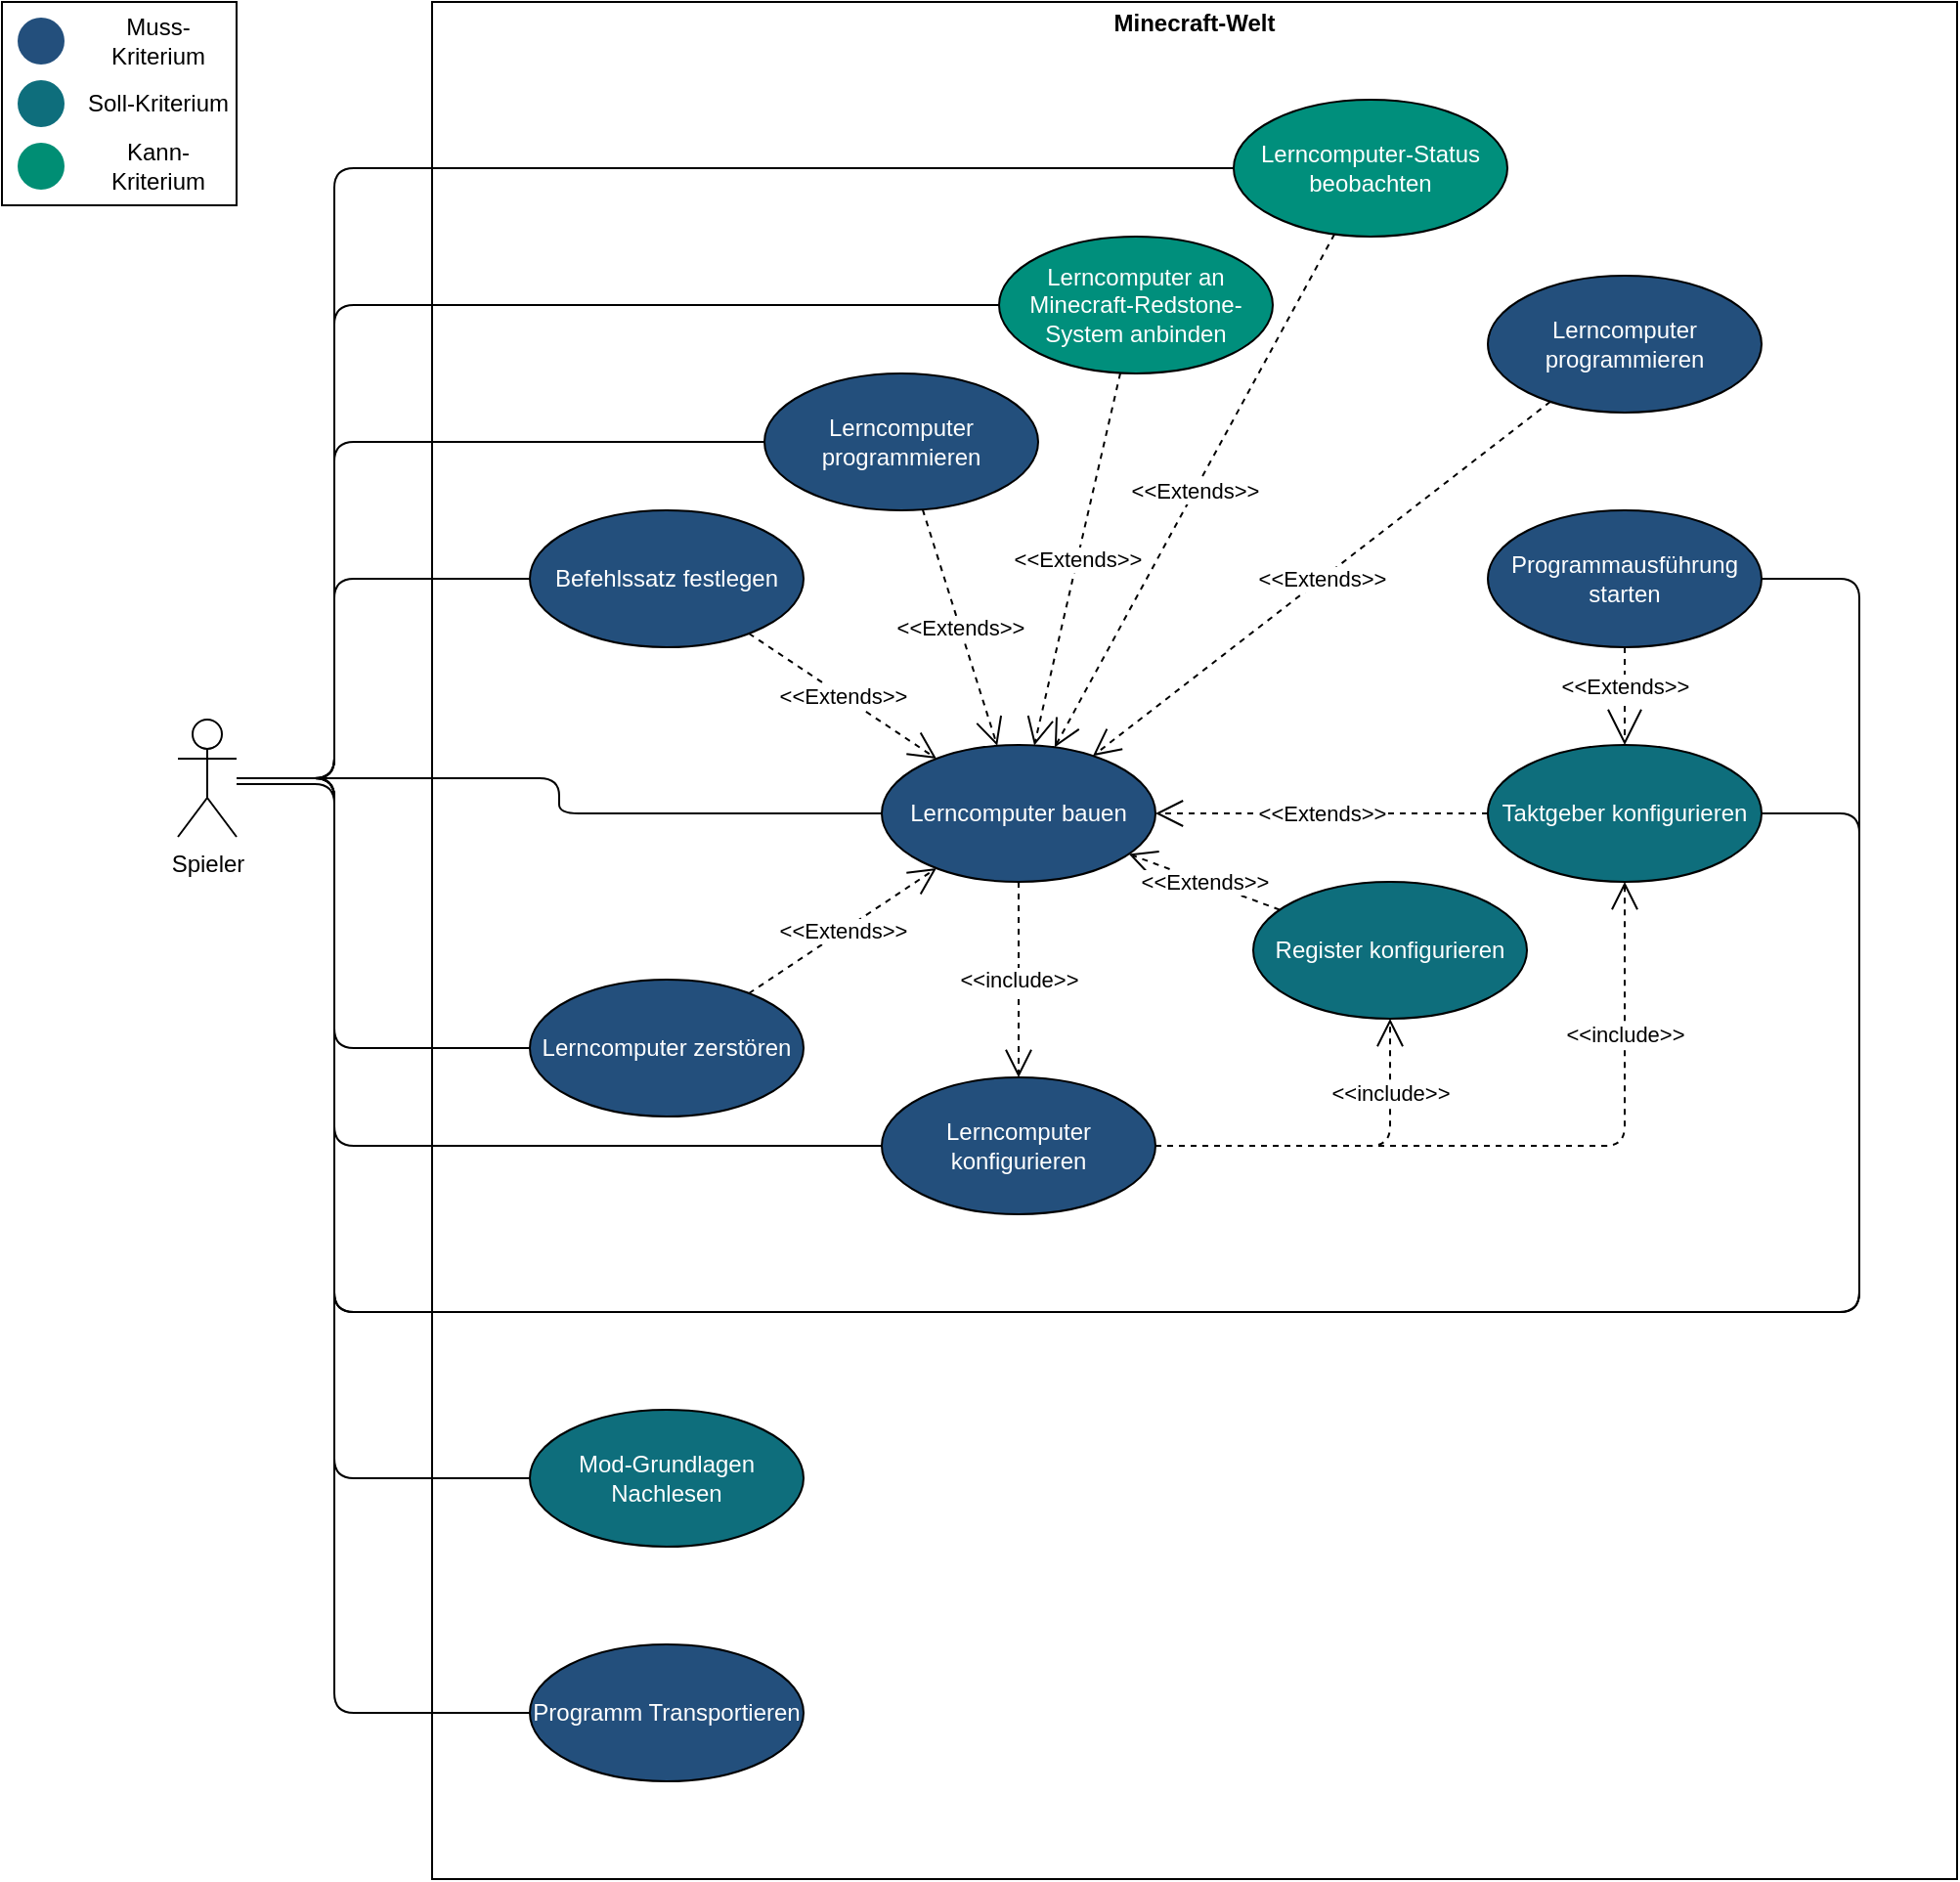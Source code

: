 <mxfile version="22.1.4" type="github">
  <diagram name="Seite-1" id="NroZgfhaD9NyDU4y-3oI">
    <mxGraphModel dx="2433" dy="1149" grid="1" gridSize="10" guides="1" tooltips="1" connect="1" arrows="1" fold="1" page="0" pageScale="1" pageWidth="827" pageHeight="1169" math="0" shadow="0">
      <root>
        <mxCell id="0" />
        <mxCell id="1" parent="0" />
        <mxCell id="UA9cXKo-qscjJ2peGtP--1" value="&lt;p style=&quot;margin:0px;margin-top:4px;text-align:center;&quot;&gt;&lt;b&gt;Minecraft-Welt&lt;/b&gt;&lt;/p&gt;&lt;p style=&quot;margin:0px;margin-top:4px;text-align:center;&quot;&gt;&lt;b&gt;&lt;br&gt;&lt;br&gt;&lt;br&gt;&lt;br&gt;&lt;br&gt;&lt;br&gt;&lt;br&gt;&lt;br&gt;&lt;/b&gt;&lt;/p&gt;" style="verticalAlign=top;align=left;overflow=fill;fontSize=12;fontFamily=Helvetica;html=1;whiteSpace=wrap;fontColor=default;" parent="1" vertex="1">
          <mxGeometry x="130" width="780" height="960" as="geometry" />
        </mxCell>
        <mxCell id="Xgd_PEKhiGCFAb-JLPNT-2" value="Lerncomputer bauen" style="ellipse;whiteSpace=wrap;html=1;fillColor=#234F7C;fontColor=#FFFFFF;" parent="1" vertex="1">
          <mxGeometry x="360" y="380" width="140" height="70" as="geometry" />
        </mxCell>
        <mxCell id="DDFm2RIryqONvmcoJMjr-19" style="edgeStyle=orthogonalEdgeStyle;shape=connector;rounded=1;orthogonalLoop=1;jettySize=auto;html=1;labelBackgroundColor=default;strokeColor=default;align=center;verticalAlign=middle;fontFamily=Helvetica;fontSize=11;fontColor=default;endArrow=none;endFill=0;" parent="1" source="Xgd_PEKhiGCFAb-JLPNT-14" target="Xgd_PEKhiGCFAb-JLPNT-27" edge="1">
          <mxGeometry relative="1" as="geometry">
            <Array as="points">
              <mxPoint x="80" y="397" />
              <mxPoint x="80" y="295" />
            </Array>
          </mxGeometry>
        </mxCell>
        <mxCell id="DDFm2RIryqONvmcoJMjr-20" style="edgeStyle=orthogonalEdgeStyle;shape=connector;rounded=1;orthogonalLoop=1;jettySize=auto;html=1;labelBackgroundColor=default;strokeColor=default;align=center;verticalAlign=middle;fontFamily=Helvetica;fontSize=11;fontColor=default;endArrow=none;endFill=0;" parent="1" source="Xgd_PEKhiGCFAb-JLPNT-14" target="Xgd_PEKhiGCFAb-JLPNT-59" edge="1">
          <mxGeometry relative="1" as="geometry">
            <Array as="points">
              <mxPoint x="80" y="397" />
              <mxPoint x="80" y="535" />
            </Array>
          </mxGeometry>
        </mxCell>
        <mxCell id="DDFm2RIryqONvmcoJMjr-21" style="edgeStyle=orthogonalEdgeStyle;shape=connector;rounded=1;orthogonalLoop=1;jettySize=auto;html=1;labelBackgroundColor=default;strokeColor=default;align=center;verticalAlign=middle;fontFamily=Helvetica;fontSize=11;fontColor=default;endArrow=none;endFill=0;" parent="1" source="Xgd_PEKhiGCFAb-JLPNT-14" target="Xgd_PEKhiGCFAb-JLPNT-24" edge="1">
          <mxGeometry relative="1" as="geometry">
            <Array as="points">
              <mxPoint x="80" y="397" />
              <mxPoint x="80" y="585" />
            </Array>
          </mxGeometry>
        </mxCell>
        <mxCell id="DDFm2RIryqONvmcoJMjr-22" style="edgeStyle=orthogonalEdgeStyle;shape=connector;rounded=1;orthogonalLoop=1;jettySize=auto;html=1;labelBackgroundColor=default;strokeColor=default;align=center;verticalAlign=middle;fontFamily=Helvetica;fontSize=11;fontColor=default;endArrow=none;endFill=0;" parent="1" source="Xgd_PEKhiGCFAb-JLPNT-14" target="M4p_utti9_zCMArgyo4x-2" edge="1">
          <mxGeometry relative="1" as="geometry">
            <Array as="points">
              <mxPoint x="80" y="397" />
              <mxPoint x="80" y="225" />
            </Array>
          </mxGeometry>
        </mxCell>
        <mxCell id="DDFm2RIryqONvmcoJMjr-23" style="edgeStyle=orthogonalEdgeStyle;shape=connector;rounded=1;orthogonalLoop=1;jettySize=auto;html=1;labelBackgroundColor=default;strokeColor=default;align=center;verticalAlign=middle;fontFamily=Helvetica;fontSize=11;fontColor=default;endArrow=none;endFill=0;" parent="1" source="Xgd_PEKhiGCFAb-JLPNT-14" target="xNfpc41BwBicnMWGWOc8-1" edge="1">
          <mxGeometry relative="1" as="geometry">
            <Array as="points">
              <mxPoint x="80" y="397" />
              <mxPoint x="80" y="155" />
            </Array>
          </mxGeometry>
        </mxCell>
        <mxCell id="DDFm2RIryqONvmcoJMjr-24" style="edgeStyle=orthogonalEdgeStyle;shape=connector;rounded=1;orthogonalLoop=1;jettySize=auto;html=1;labelBackgroundColor=default;strokeColor=default;align=center;verticalAlign=middle;fontFamily=Helvetica;fontSize=11;fontColor=default;endArrow=none;endFill=0;" parent="1" source="Xgd_PEKhiGCFAb-JLPNT-14" target="Xgd_PEKhiGCFAb-JLPNT-37" edge="1">
          <mxGeometry relative="1" as="geometry">
            <Array as="points">
              <mxPoint x="80" y="397" />
              <mxPoint x="80" y="85" />
            </Array>
          </mxGeometry>
        </mxCell>
        <mxCell id="DDFm2RIryqONvmcoJMjr-26" style="edgeStyle=orthogonalEdgeStyle;shape=connector;rounded=1;orthogonalLoop=1;jettySize=auto;html=1;labelBackgroundColor=default;strokeColor=default;align=center;verticalAlign=middle;fontFamily=Helvetica;fontSize=11;fontColor=default;endArrow=none;endFill=0;" parent="1" source="Xgd_PEKhiGCFAb-JLPNT-14" target="Xgd_PEKhiGCFAb-JLPNT-35" edge="1">
          <mxGeometry relative="1" as="geometry">
            <Array as="points">
              <mxPoint x="80" y="397" />
              <mxPoint x="80" y="875" />
            </Array>
          </mxGeometry>
        </mxCell>
        <mxCell id="DDFm2RIryqONvmcoJMjr-27" style="edgeStyle=orthogonalEdgeStyle;shape=connector;rounded=1;orthogonalLoop=1;jettySize=auto;html=1;labelBackgroundColor=default;strokeColor=default;align=center;verticalAlign=middle;fontFamily=Helvetica;fontSize=11;fontColor=default;endArrow=none;endFill=0;" parent="1" source="Xgd_PEKhiGCFAb-JLPNT-14" target="Xgd_PEKhiGCFAb-JLPNT-41" edge="1">
          <mxGeometry relative="1" as="geometry">
            <Array as="points">
              <mxPoint x="80" y="400" />
              <mxPoint x="80" y="755" />
            </Array>
          </mxGeometry>
        </mxCell>
        <mxCell id="DDFm2RIryqONvmcoJMjr-28" style="edgeStyle=orthogonalEdgeStyle;shape=connector;rounded=1;orthogonalLoop=1;jettySize=auto;html=1;labelBackgroundColor=default;strokeColor=default;align=center;verticalAlign=middle;fontFamily=Helvetica;fontSize=11;fontColor=default;endArrow=none;endFill=0;" parent="1" source="Xgd_PEKhiGCFAb-JLPNT-14" target="Xgd_PEKhiGCFAb-JLPNT-29" edge="1">
          <mxGeometry relative="1" as="geometry">
            <Array as="points">
              <mxPoint x="80" y="397" />
              <mxPoint x="80" y="670" />
              <mxPoint x="860" y="670" />
              <mxPoint x="860" y="415" />
            </Array>
          </mxGeometry>
        </mxCell>
        <mxCell id="DDFm2RIryqONvmcoJMjr-29" style="edgeStyle=orthogonalEdgeStyle;shape=connector;rounded=1;orthogonalLoop=1;jettySize=auto;html=1;labelBackgroundColor=default;strokeColor=default;align=center;verticalAlign=middle;fontFamily=Helvetica;fontSize=11;fontColor=default;endArrow=none;endFill=0;" parent="1" source="Xgd_PEKhiGCFAb-JLPNT-14" target="Xgd_PEKhiGCFAb-JLPNT-40" edge="1">
          <mxGeometry relative="1" as="geometry">
            <Array as="points">
              <mxPoint x="80" y="397" />
              <mxPoint x="80" y="670" />
              <mxPoint x="860" y="670" />
              <mxPoint x="860" y="295" />
            </Array>
          </mxGeometry>
        </mxCell>
        <mxCell id="DDFm2RIryqONvmcoJMjr-30" style="edgeStyle=orthogonalEdgeStyle;shape=connector;rounded=1;orthogonalLoop=1;jettySize=auto;html=1;labelBackgroundColor=default;strokeColor=default;align=center;verticalAlign=middle;fontFamily=Helvetica;fontSize=11;fontColor=default;endArrow=none;endFill=0;" parent="1" source="Xgd_PEKhiGCFAb-JLPNT-14" target="Xgd_PEKhiGCFAb-JLPNT-2" edge="1">
          <mxGeometry relative="1" as="geometry" />
        </mxCell>
        <mxCell id="Xgd_PEKhiGCFAb-JLPNT-14" value="Spieler" style="shape=umlActor;verticalLabelPosition=bottom;labelBackgroundColor=#ffffff;verticalAlign=top;html=1;fillColor=none;" parent="1" vertex="1">
          <mxGeometry y="367" width="30" height="60" as="geometry" />
        </mxCell>
        <mxCell id="Xgd_PEKhiGCFAb-JLPNT-24" value="Lerncomputer konfigurieren" style="ellipse;whiteSpace=wrap;html=1;fillColor=#234f7c;fontColor=#FFFFFF;" parent="1" vertex="1">
          <mxGeometry x="360" y="550" width="140" height="70" as="geometry" />
        </mxCell>
        <mxCell id="Xgd_PEKhiGCFAb-JLPNT-27" value="Befehlssatz festlegen" style="ellipse;whiteSpace=wrap;html=1;fillColor=#234f7c;fontColor=#FFFFFF;" parent="1" vertex="1">
          <mxGeometry x="180" y="260" width="140" height="70" as="geometry" />
        </mxCell>
        <mxCell id="Xgd_PEKhiGCFAb-JLPNT-29" value="Taktgeber konfigurieren" style="ellipse;whiteSpace=wrap;html=1;fillColor=#0e6e7c;fontColor=#FFFFFF;" parent="1" vertex="1">
          <mxGeometry x="670" y="380" width="140" height="70" as="geometry" />
        </mxCell>
        <mxCell id="Xgd_PEKhiGCFAb-JLPNT-31" value="Register konfigurieren" style="ellipse;whiteSpace=wrap;html=1;fillColor=#0e6e7c;fontColor=#FFFFFF;" parent="1" vertex="1">
          <mxGeometry x="550" y="450" width="140" height="70" as="geometry" />
        </mxCell>
        <mxCell id="Xgd_PEKhiGCFAb-JLPNT-35" value="Programm Transportieren" style="ellipse;whiteSpace=wrap;html=1;fillColor=#234f7c;fontColor=#FFFFFF;" parent="1" vertex="1">
          <mxGeometry x="180" y="840" width="140" height="70" as="geometry" />
        </mxCell>
        <mxCell id="Xgd_PEKhiGCFAb-JLPNT-37" value="Lerncomputer-Status beobachten" style="ellipse;whiteSpace=wrap;html=1;fillColor=#008f7c;fontColor=#FFFFFF;" parent="1" vertex="1">
          <mxGeometry x="540" y="50" width="140" height="70" as="geometry" />
        </mxCell>
        <mxCell id="Xgd_PEKhiGCFAb-JLPNT-40" value="Programmausführung starten" style="ellipse;whiteSpace=wrap;html=1;fillColor=#234f7c;fontColor=#FFFFFF;" parent="1" vertex="1">
          <mxGeometry x="670" y="260" width="140" height="70" as="geometry" />
        </mxCell>
        <mxCell id="Xgd_PEKhiGCFAb-JLPNT-41" value="Mod-Grundlagen Nachlesen" style="ellipse;whiteSpace=wrap;html=1;fillColor=#0e6e7c;fontColor=#FFFFFF;" parent="1" vertex="1">
          <mxGeometry x="180" y="720" width="140" height="70" as="geometry" />
        </mxCell>
        <mxCell id="Xgd_PEKhiGCFAb-JLPNT-54" value="&amp;lt;&amp;lt;Extends&lt;span style=&quot;color: rgb(0 , 0 , 0)&quot;&gt;&amp;gt;&amp;gt;&lt;/span&gt;" style="endArrow=open;endSize=16;endFill=0;html=1;dashed=1;" parent="1" source="Xgd_PEKhiGCFAb-JLPNT-40" target="Xgd_PEKhiGCFAb-JLPNT-29" edge="1">
          <mxGeometry x="-0.2" width="160" relative="1" as="geometry">
            <mxPoint x="743" y="1032.5" as="sourcePoint" />
            <mxPoint x="903" y="1032.5" as="targetPoint" />
            <mxPoint as="offset" />
          </mxGeometry>
        </mxCell>
        <mxCell id="Xgd_PEKhiGCFAb-JLPNT-59" value="Lerncomputer zerstören" style="ellipse;whiteSpace=wrap;html=1;fillColor=#234F7C;fontColor=#FFFFFF;" parent="1" vertex="1">
          <mxGeometry x="180" y="500" width="140" height="70" as="geometry" />
        </mxCell>
        <mxCell id="M4p_utti9_zCMArgyo4x-2" value="Lerncomputer programmieren" style="ellipse;whiteSpace=wrap;html=1;fillColor=#234F7C;fontColor=#ffffff;" parent="1" vertex="1">
          <mxGeometry x="300" y="190" width="140" height="70" as="geometry" />
        </mxCell>
        <mxCell id="xNfpc41BwBicnMWGWOc8-1" value="Lerncomputer an Minecraft-Redstone-System anbinden" style="ellipse;whiteSpace=wrap;html=1;fillColor=#008F7C;fontColor=#FFFFFF;" parent="1" vertex="1">
          <mxGeometry x="420" y="120" width="140" height="70" as="geometry" />
        </mxCell>
        <mxCell id="DDFm2RIryqONvmcoJMjr-6" value="&amp;lt;&amp;lt;Extends&amp;gt;&amp;gt;" style="endArrow=open;endSize=12;dashed=1;html=1;rounded=1;labelBackgroundColor=default;strokeColor=default;align=center;verticalAlign=middle;fontFamily=Helvetica;fontSize=11;fontColor=default;shape=connector;" parent="1" source="Xgd_PEKhiGCFAb-JLPNT-27" target="Xgd_PEKhiGCFAb-JLPNT-2" edge="1">
          <mxGeometry width="160" relative="1" as="geometry">
            <mxPoint x="60" y="680" as="sourcePoint" />
            <mxPoint x="220" y="680" as="targetPoint" />
          </mxGeometry>
        </mxCell>
        <mxCell id="DDFm2RIryqONvmcoJMjr-8" value="&amp;lt;&amp;lt;Extends&amp;gt;&amp;gt;" style="endArrow=open;endSize=12;dashed=1;html=1;rounded=1;labelBackgroundColor=default;strokeColor=default;align=center;verticalAlign=middle;fontFamily=Helvetica;fontSize=11;fontColor=default;shape=connector;" parent="1" source="M4p_utti9_zCMArgyo4x-2" target="Xgd_PEKhiGCFAb-JLPNT-2" edge="1">
          <mxGeometry width="160" relative="1" as="geometry">
            <mxPoint x="302" y="333" as="sourcePoint" />
            <mxPoint x="398" y="397" as="targetPoint" />
          </mxGeometry>
        </mxCell>
        <mxCell id="DDFm2RIryqONvmcoJMjr-9" value="&amp;lt;&amp;lt;Extends&amp;gt;&amp;gt;" style="endArrow=open;endSize=12;dashed=1;html=1;rounded=1;labelBackgroundColor=default;strokeColor=default;align=center;verticalAlign=middle;fontFamily=Helvetica;fontSize=11;fontColor=default;shape=connector;" parent="1" source="xNfpc41BwBicnMWGWOc8-1" target="Xgd_PEKhiGCFAb-JLPNT-2" edge="1">
          <mxGeometry width="160" relative="1" as="geometry">
            <mxPoint x="391" y="270" as="sourcePoint" />
            <mxPoint x="429" y="390" as="targetPoint" />
          </mxGeometry>
        </mxCell>
        <mxCell id="DDFm2RIryqONvmcoJMjr-10" value="&amp;lt;&amp;lt;Extends&amp;gt;&amp;gt;" style="endArrow=open;endSize=12;dashed=1;html=1;rounded=1;labelBackgroundColor=default;strokeColor=default;align=center;verticalAlign=middle;fontFamily=Helvetica;fontSize=11;fontColor=default;shape=connector;" parent="1" source="Xgd_PEKhiGCFAb-JLPNT-37" target="Xgd_PEKhiGCFAb-JLPNT-2" edge="1">
          <mxGeometry width="160" relative="1" as="geometry">
            <mxPoint x="401" y="280" as="sourcePoint" />
            <mxPoint x="450" y="410" as="targetPoint" />
          </mxGeometry>
        </mxCell>
        <mxCell id="DDFm2RIryqONvmcoJMjr-11" value="&amp;lt;&amp;lt;include&amp;gt;&amp;gt;" style="endArrow=open;endSize=12;dashed=1;html=1;rounded=1;labelBackgroundColor=default;strokeColor=default;align=center;verticalAlign=middle;fontFamily=Helvetica;fontSize=11;fontColor=default;shape=connector;" parent="1" source="Xgd_PEKhiGCFAb-JLPNT-2" target="Xgd_PEKhiGCFAb-JLPNT-24" edge="1">
          <mxGeometry width="160" relative="1" as="geometry">
            <mxPoint x="602" y="129" as="sourcePoint" />
            <mxPoint x="458" y="391" as="targetPoint" />
          </mxGeometry>
        </mxCell>
        <mxCell id="DDFm2RIryqONvmcoJMjr-14" value="&amp;lt;&amp;lt;include&amp;gt;&amp;gt;" style="endArrow=open;endSize=12;dashed=1;html=1;rounded=1;labelBackgroundColor=default;strokeColor=default;align=center;verticalAlign=middle;fontFamily=Helvetica;fontSize=11;fontColor=default;shape=connector;edgeStyle=orthogonalEdgeStyle;" parent="1" source="Xgd_PEKhiGCFAb-JLPNT-24" target="Xgd_PEKhiGCFAb-JLPNT-29" edge="1">
          <mxGeometry x="0.584" width="160" relative="1" as="geometry">
            <mxPoint x="440" y="460" as="sourcePoint" />
            <mxPoint x="440" y="510" as="targetPoint" />
            <mxPoint as="offset" />
          </mxGeometry>
        </mxCell>
        <mxCell id="DDFm2RIryqONvmcoJMjr-15" value="&amp;lt;&amp;lt;include&amp;gt;&amp;gt;" style="endArrow=open;endSize=12;dashed=1;html=1;rounded=1;labelBackgroundColor=default;strokeColor=default;align=center;verticalAlign=middle;fontFamily=Helvetica;fontSize=11;fontColor=default;shape=connector;edgeStyle=orthogonalEdgeStyle;" parent="1" source="Xgd_PEKhiGCFAb-JLPNT-24" target="Xgd_PEKhiGCFAb-JLPNT-31" edge="1">
          <mxGeometry x="0.59" width="160" relative="1" as="geometry">
            <mxPoint x="510" y="545" as="sourcePoint" />
            <mxPoint x="750" y="450" as="targetPoint" />
            <Array as="points">
              <mxPoint x="620" y="585" />
            </Array>
            <mxPoint as="offset" />
          </mxGeometry>
        </mxCell>
        <mxCell id="DDFm2RIryqONvmcoJMjr-16" value="&amp;lt;&amp;lt;Extends&amp;gt;&amp;gt;" style="endArrow=open;endSize=12;dashed=1;html=1;rounded=1;labelBackgroundColor=default;strokeColor=default;align=center;verticalAlign=middle;fontFamily=Helvetica;fontSize=11;fontColor=default;shape=connector;" parent="1" source="Xgd_PEKhiGCFAb-JLPNT-29" target="Xgd_PEKhiGCFAb-JLPNT-2" edge="1">
          <mxGeometry width="160" relative="1" as="geometry">
            <mxPoint x="602" y="129" as="sourcePoint" />
            <mxPoint x="458" y="391" as="targetPoint" />
          </mxGeometry>
        </mxCell>
        <mxCell id="DDFm2RIryqONvmcoJMjr-17" value="&amp;lt;&amp;lt;Extends&amp;gt;&amp;gt;" style="endArrow=open;endSize=12;dashed=1;html=1;rounded=1;labelBackgroundColor=default;strokeColor=default;align=center;verticalAlign=middle;fontFamily=Helvetica;fontSize=11;fontColor=default;shape=connector;" parent="1" source="Xgd_PEKhiGCFAb-JLPNT-31" target="Xgd_PEKhiGCFAb-JLPNT-2" edge="1">
          <mxGeometry width="160" relative="1" as="geometry">
            <mxPoint x="680" y="417" as="sourcePoint" />
            <mxPoint x="510" y="423" as="targetPoint" />
          </mxGeometry>
        </mxCell>
        <mxCell id="DDFm2RIryqONvmcoJMjr-18" value="&amp;lt;&amp;lt;Extends&amp;gt;&amp;gt;" style="endArrow=open;endSize=12;dashed=1;html=1;rounded=1;labelBackgroundColor=default;strokeColor=default;align=center;verticalAlign=middle;fontFamily=Helvetica;fontSize=11;fontColor=default;shape=connector;" parent="1" source="Xgd_PEKhiGCFAb-JLPNT-59" target="Xgd_PEKhiGCFAb-JLPNT-2" edge="1">
          <mxGeometry width="160" relative="1" as="geometry">
            <mxPoint x="302" y="333" as="sourcePoint" />
            <mxPoint x="398" y="397" as="targetPoint" />
          </mxGeometry>
        </mxCell>
        <mxCell id="2xb1d-lXWdvE1D22W1Jt-1" value="" style="group;aspect=fixed;" parent="1" vertex="1" connectable="0">
          <mxGeometry x="-90" width="120" height="104" as="geometry" />
        </mxCell>
        <mxCell id="2xb1d-lXWdvE1D22W1Jt-2" value="" style="ellipse;whiteSpace=wrap;html=1;strokeColor=none;fillColor=#234F7C;" parent="2xb1d-lXWdvE1D22W1Jt-1" vertex="1">
          <mxGeometry x="8" y="8" width="24" height="24" as="geometry" />
        </mxCell>
        <mxCell id="2xb1d-lXWdvE1D22W1Jt-3" value="" style="ellipse;whiteSpace=wrap;html=1;strokeColor=none;fillColor=#0E6E7C;" parent="2xb1d-lXWdvE1D22W1Jt-1" vertex="1">
          <mxGeometry x="8" y="40.0" width="24" height="24" as="geometry" />
        </mxCell>
        <mxCell id="2xb1d-lXWdvE1D22W1Jt-4" value="" style="ellipse;whiteSpace=wrap;html=1;strokeColor=none;fillColor=#008E74;" parent="2xb1d-lXWdvE1D22W1Jt-1" vertex="1">
          <mxGeometry x="8" y="72.0" width="24" height="24" as="geometry" />
        </mxCell>
        <mxCell id="2xb1d-lXWdvE1D22W1Jt-5" value="Muss-Kriterium" style="text;html=1;strokeColor=none;fillColor=none;align=center;verticalAlign=middle;whiteSpace=wrap;rounded=0;" parent="2xb1d-lXWdvE1D22W1Jt-1" vertex="1">
          <mxGeometry x="40" y="8" width="80" height="24" as="geometry" />
        </mxCell>
        <mxCell id="2xb1d-lXWdvE1D22W1Jt-6" value="Soll-Kriterium" style="text;html=1;strokeColor=none;fillColor=none;align=center;verticalAlign=middle;whiteSpace=wrap;rounded=0;" parent="2xb1d-lXWdvE1D22W1Jt-1" vertex="1">
          <mxGeometry x="40" y="40.0" width="80" height="24" as="geometry" />
        </mxCell>
        <mxCell id="2xb1d-lXWdvE1D22W1Jt-7" value="Kann-Kriterium" style="text;html=1;strokeColor=none;fillColor=none;align=center;verticalAlign=middle;whiteSpace=wrap;rounded=0;" parent="2xb1d-lXWdvE1D22W1Jt-1" vertex="1">
          <mxGeometry x="40" y="72.0" width="80" height="24" as="geometry" />
        </mxCell>
        <mxCell id="2xb1d-lXWdvE1D22W1Jt-8" value="" style="rounded=0;whiteSpace=wrap;html=1;fillColor=none;aspect=fixed;" parent="2xb1d-lXWdvE1D22W1Jt-1" vertex="1">
          <mxGeometry width="119.995" height="103.996" as="geometry" />
        </mxCell>
        <mxCell id="i06l6VP_p-9tVwEpuvTh-1" value="Lerncomputer programmieren" style="ellipse;whiteSpace=wrap;html=1;fillColor=#234f7c;fontColor=#FFFFFF;" vertex="1" parent="1">
          <mxGeometry x="670" y="140" width="140" height="70" as="geometry" />
        </mxCell>
        <mxCell id="i06l6VP_p-9tVwEpuvTh-2" value="&amp;lt;&amp;lt;Extends&amp;gt;&amp;gt;" style="endArrow=open;endSize=12;dashed=1;html=1;rounded=1;labelBackgroundColor=default;strokeColor=default;align=center;verticalAlign=middle;fontFamily=Helvetica;fontSize=11;fontColor=default;shape=connector;" edge="1" parent="1" source="i06l6VP_p-9tVwEpuvTh-1" target="Xgd_PEKhiGCFAb-JLPNT-2">
          <mxGeometry width="160" relative="1" as="geometry">
            <mxPoint x="602" y="129" as="sourcePoint" />
            <mxPoint x="458" y="391" as="targetPoint" />
          </mxGeometry>
        </mxCell>
      </root>
    </mxGraphModel>
  </diagram>
</mxfile>
